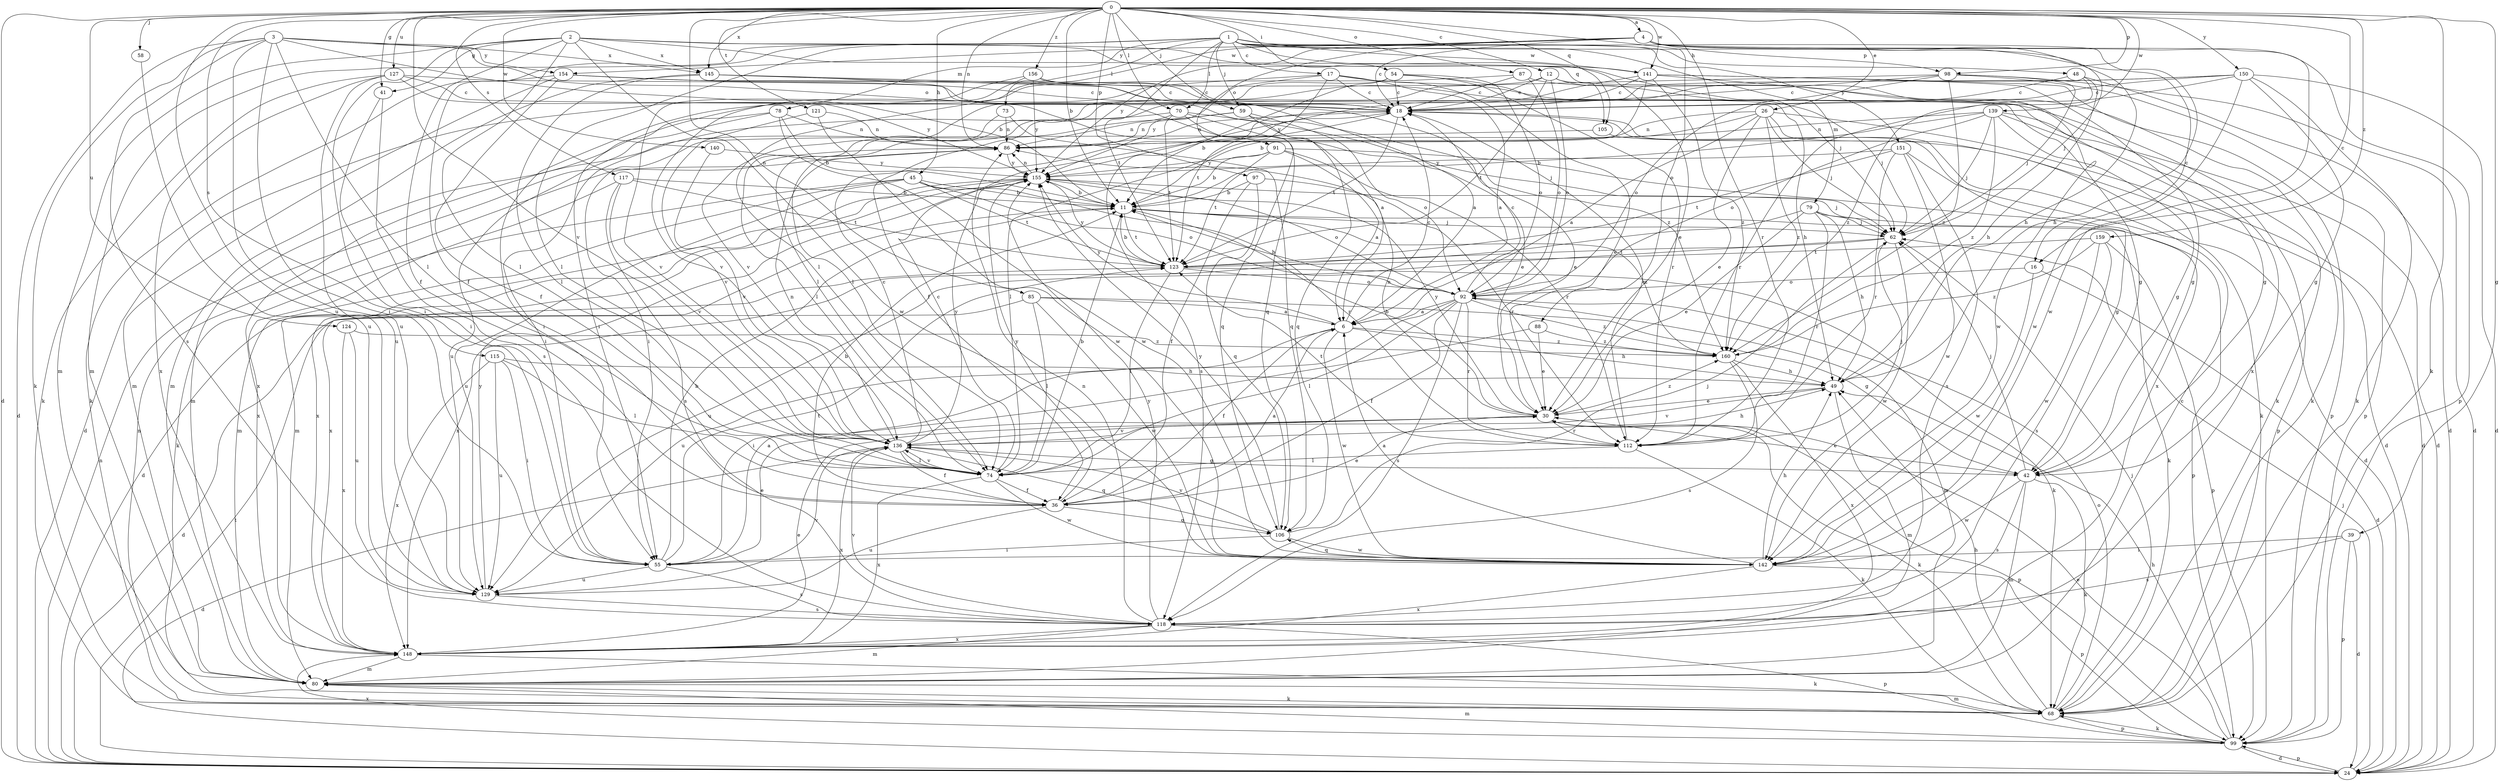 strict digraph  {
0;
1;
2;
3;
4;
6;
11;
12;
16;
17;
18;
24;
26;
30;
36;
39;
41;
42;
45;
48;
49;
54;
55;
58;
59;
62;
68;
70;
73;
74;
78;
79;
80;
85;
86;
87;
88;
91;
92;
97;
98;
99;
105;
106;
112;
115;
117;
118;
121;
123;
124;
127;
129;
136;
139;
140;
141;
142;
145;
148;
150;
151;
154;
155;
156;
159;
160;
0 -> 4  [label=a];
0 -> 11  [label=b];
0 -> 12  [label=c];
0 -> 16  [label=c];
0 -> 24  [label=d];
0 -> 26  [label=e];
0 -> 39  [label=g];
0 -> 41  [label=g];
0 -> 45  [label=h];
0 -> 54  [label=i];
0 -> 58  [label=j];
0 -> 59  [label=j];
0 -> 68  [label=k];
0 -> 70  [label=l];
0 -> 85  [label=n];
0 -> 86  [label=n];
0 -> 87  [label=o];
0 -> 88  [label=o];
0 -> 97  [label=p];
0 -> 98  [label=p];
0 -> 105  [label=q];
0 -> 112  [label=r];
0 -> 115  [label=s];
0 -> 117  [label=s];
0 -> 121  [label=t];
0 -> 124  [label=u];
0 -> 127  [label=u];
0 -> 129  [label=u];
0 -> 136  [label=v];
0 -> 139  [label=w];
0 -> 140  [label=w];
0 -> 141  [label=w];
0 -> 145  [label=x];
0 -> 150  [label=y];
0 -> 156  [label=z];
0 -> 159  [label=z];
1 -> 16  [label=c];
1 -> 17  [label=c];
1 -> 30  [label=e];
1 -> 36  [label=f];
1 -> 48  [label=h];
1 -> 49  [label=h];
1 -> 59  [label=j];
1 -> 70  [label=l];
1 -> 73  [label=l];
1 -> 74  [label=l];
1 -> 78  [label=m];
1 -> 79  [label=m];
1 -> 80  [label=m];
1 -> 123  [label=t];
1 -> 141  [label=w];
1 -> 151  [label=y];
2 -> 36  [label=f];
2 -> 41  [label=g];
2 -> 55  [label=i];
2 -> 62  [label=j];
2 -> 74  [label=l];
2 -> 80  [label=m];
2 -> 105  [label=q];
2 -> 141  [label=w];
2 -> 142  [label=w];
2 -> 145  [label=x];
3 -> 11  [label=b];
3 -> 24  [label=d];
3 -> 55  [label=i];
3 -> 68  [label=k];
3 -> 74  [label=l];
3 -> 91  [label=o];
3 -> 118  [label=s];
3 -> 129  [label=u];
3 -> 145  [label=x];
3 -> 154  [label=y];
4 -> 18  [label=c];
4 -> 49  [label=h];
4 -> 62  [label=j];
4 -> 74  [label=l];
4 -> 91  [label=o];
4 -> 98  [label=p];
4 -> 99  [label=p];
4 -> 142  [label=w];
4 -> 154  [label=y];
4 -> 155  [label=y];
6 -> 18  [label=c];
6 -> 36  [label=f];
6 -> 49  [label=h];
6 -> 142  [label=w];
6 -> 155  [label=y];
6 -> 160  [label=z];
11 -> 62  [label=j];
11 -> 68  [label=k];
11 -> 123  [label=t];
11 -> 148  [label=x];
11 -> 160  [label=z];
12 -> 18  [label=c];
12 -> 62  [label=j];
12 -> 68  [label=k];
12 -> 74  [label=l];
12 -> 92  [label=o];
12 -> 123  [label=t];
16 -> 24  [label=d];
16 -> 92  [label=o];
16 -> 142  [label=w];
17 -> 6  [label=a];
17 -> 18  [label=c];
17 -> 30  [label=e];
17 -> 68  [label=k];
17 -> 123  [label=t];
17 -> 136  [label=v];
17 -> 155  [label=y];
18 -> 86  [label=n];
18 -> 118  [label=s];
18 -> 123  [label=t];
18 -> 148  [label=x];
24 -> 62  [label=j];
24 -> 86  [label=n];
24 -> 99  [label=p];
24 -> 123  [label=t];
26 -> 6  [label=a];
26 -> 24  [label=d];
26 -> 30  [label=e];
26 -> 62  [label=j];
26 -> 68  [label=k];
26 -> 74  [label=l];
26 -> 86  [label=n];
26 -> 160  [label=z];
30 -> 11  [label=b];
30 -> 68  [label=k];
30 -> 86  [label=n];
30 -> 99  [label=p];
30 -> 112  [label=r];
30 -> 136  [label=v];
30 -> 155  [label=y];
30 -> 160  [label=z];
36 -> 6  [label=a];
36 -> 11  [label=b];
36 -> 30  [label=e];
36 -> 106  [label=q];
36 -> 129  [label=u];
36 -> 155  [label=y];
39 -> 24  [label=d];
39 -> 55  [label=i];
39 -> 99  [label=p];
39 -> 118  [label=s];
41 -> 55  [label=i];
41 -> 118  [label=s];
42 -> 30  [label=e];
42 -> 62  [label=j];
42 -> 68  [label=k];
42 -> 80  [label=m];
42 -> 118  [label=s];
42 -> 142  [label=w];
45 -> 11  [label=b];
45 -> 68  [label=k];
45 -> 80  [label=m];
45 -> 92  [label=o];
45 -> 112  [label=r];
45 -> 123  [label=t];
45 -> 129  [label=u];
48 -> 18  [label=c];
48 -> 24  [label=d];
48 -> 49  [label=h];
48 -> 160  [label=z];
49 -> 30  [label=e];
49 -> 80  [label=m];
49 -> 136  [label=v];
54 -> 11  [label=b];
54 -> 18  [label=c];
54 -> 42  [label=g];
54 -> 92  [label=o];
54 -> 112  [label=r];
54 -> 136  [label=v];
55 -> 6  [label=a];
55 -> 11  [label=b];
55 -> 30  [label=e];
55 -> 118  [label=s];
55 -> 123  [label=t];
55 -> 129  [label=u];
58 -> 129  [label=u];
59 -> 30  [label=e];
59 -> 86  [label=n];
59 -> 92  [label=o];
59 -> 106  [label=q];
59 -> 148  [label=x];
62 -> 123  [label=t];
62 -> 129  [label=u];
62 -> 142  [label=w];
68 -> 49  [label=h];
68 -> 62  [label=j];
68 -> 80  [label=m];
68 -> 86  [label=n];
68 -> 92  [label=o];
68 -> 99  [label=p];
70 -> 30  [label=e];
70 -> 55  [label=i];
70 -> 62  [label=j];
70 -> 86  [label=n];
70 -> 106  [label=q];
70 -> 123  [label=t];
73 -> 74  [label=l];
73 -> 86  [label=n];
73 -> 106  [label=q];
74 -> 11  [label=b];
74 -> 18  [label=c];
74 -> 36  [label=f];
74 -> 136  [label=v];
74 -> 142  [label=w];
74 -> 148  [label=x];
78 -> 11  [label=b];
78 -> 80  [label=m];
78 -> 86  [label=n];
78 -> 129  [label=u];
78 -> 142  [label=w];
79 -> 30  [label=e];
79 -> 49  [label=h];
79 -> 62  [label=j];
79 -> 99  [label=p];
79 -> 112  [label=r];
79 -> 148  [label=x];
80 -> 18  [label=c];
80 -> 68  [label=k];
85 -> 6  [label=a];
85 -> 24  [label=d];
85 -> 42  [label=g];
85 -> 74  [label=l];
85 -> 142  [label=w];
86 -> 155  [label=y];
87 -> 18  [label=c];
87 -> 55  [label=i];
87 -> 92  [label=o];
87 -> 148  [label=x];
88 -> 30  [label=e];
88 -> 55  [label=i];
88 -> 160  [label=z];
91 -> 6  [label=a];
91 -> 11  [label=b];
91 -> 42  [label=g];
91 -> 112  [label=r];
91 -> 123  [label=t];
91 -> 155  [label=y];
92 -> 6  [label=a];
92 -> 11  [label=b];
92 -> 18  [label=c];
92 -> 36  [label=f];
92 -> 74  [label=l];
92 -> 80  [label=m];
92 -> 112  [label=r];
92 -> 118  [label=s];
92 -> 129  [label=u];
92 -> 160  [label=z];
97 -> 11  [label=b];
97 -> 36  [label=f];
97 -> 106  [label=q];
97 -> 112  [label=r];
98 -> 18  [label=c];
98 -> 24  [label=d];
98 -> 62  [label=j];
98 -> 74  [label=l];
98 -> 92  [label=o];
98 -> 99  [label=p];
98 -> 160  [label=z];
99 -> 24  [label=d];
99 -> 30  [label=e];
99 -> 49  [label=h];
99 -> 68  [label=k];
99 -> 80  [label=m];
99 -> 148  [label=x];
105 -> 24  [label=d];
105 -> 55  [label=i];
106 -> 55  [label=i];
106 -> 62  [label=j];
106 -> 136  [label=v];
106 -> 142  [label=w];
106 -> 155  [label=y];
112 -> 18  [label=c];
112 -> 62  [label=j];
112 -> 68  [label=k];
112 -> 74  [label=l];
112 -> 123  [label=t];
115 -> 49  [label=h];
115 -> 55  [label=i];
115 -> 74  [label=l];
115 -> 129  [label=u];
115 -> 148  [label=x];
117 -> 11  [label=b];
117 -> 118  [label=s];
117 -> 123  [label=t];
117 -> 136  [label=v];
117 -> 148  [label=x];
118 -> 80  [label=m];
118 -> 86  [label=n];
118 -> 99  [label=p];
118 -> 136  [label=v];
118 -> 148  [label=x];
118 -> 155  [label=y];
121 -> 86  [label=n];
121 -> 136  [label=v];
121 -> 142  [label=w];
123 -> 11  [label=b];
123 -> 68  [label=k];
123 -> 74  [label=l];
123 -> 92  [label=o];
123 -> 155  [label=y];
124 -> 129  [label=u];
124 -> 148  [label=x];
124 -> 160  [label=z];
127 -> 6  [label=a];
127 -> 18  [label=c];
127 -> 68  [label=k];
127 -> 129  [label=u];
127 -> 148  [label=x];
127 -> 155  [label=y];
129 -> 118  [label=s];
129 -> 136  [label=v];
129 -> 155  [label=y];
136 -> 18  [label=c];
136 -> 24  [label=d];
136 -> 36  [label=f];
136 -> 42  [label=g];
136 -> 49  [label=h];
136 -> 74  [label=l];
136 -> 86  [label=n];
136 -> 106  [label=q];
136 -> 148  [label=x];
136 -> 155  [label=y];
139 -> 11  [label=b];
139 -> 24  [label=d];
139 -> 42  [label=g];
139 -> 62  [label=j];
139 -> 86  [label=n];
139 -> 92  [label=o];
139 -> 99  [label=p];
139 -> 160  [label=z];
140 -> 136  [label=v];
140 -> 155  [label=y];
141 -> 11  [label=b];
141 -> 18  [label=c];
141 -> 42  [label=g];
141 -> 99  [label=p];
141 -> 142  [label=w];
141 -> 155  [label=y];
141 -> 160  [label=z];
142 -> 6  [label=a];
142 -> 49  [label=h];
142 -> 99  [label=p];
142 -> 106  [label=q];
142 -> 148  [label=x];
145 -> 6  [label=a];
145 -> 18  [label=c];
145 -> 74  [label=l];
145 -> 80  [label=m];
145 -> 106  [label=q];
148 -> 30  [label=e];
148 -> 68  [label=k];
148 -> 80  [label=m];
150 -> 18  [label=c];
150 -> 24  [label=d];
150 -> 36  [label=f];
150 -> 42  [label=g];
150 -> 55  [label=i];
150 -> 68  [label=k];
150 -> 112  [label=r];
150 -> 142  [label=w];
151 -> 24  [label=d];
151 -> 112  [label=r];
151 -> 118  [label=s];
151 -> 123  [label=t];
151 -> 142  [label=w];
151 -> 155  [label=y];
154 -> 18  [label=c];
154 -> 36  [label=f];
154 -> 49  [label=h];
154 -> 68  [label=k];
154 -> 80  [label=m];
154 -> 160  [label=z];
155 -> 11  [label=b];
155 -> 24  [label=d];
155 -> 62  [label=j];
155 -> 80  [label=m];
155 -> 86  [label=n];
155 -> 92  [label=o];
155 -> 148  [label=x];
156 -> 18  [label=c];
156 -> 24  [label=d];
156 -> 42  [label=g];
156 -> 136  [label=v];
156 -> 155  [label=y];
159 -> 99  [label=p];
159 -> 118  [label=s];
159 -> 123  [label=t];
159 -> 142  [label=w];
159 -> 160  [label=z];
160 -> 49  [label=h];
160 -> 118  [label=s];
160 -> 148  [label=x];
}
